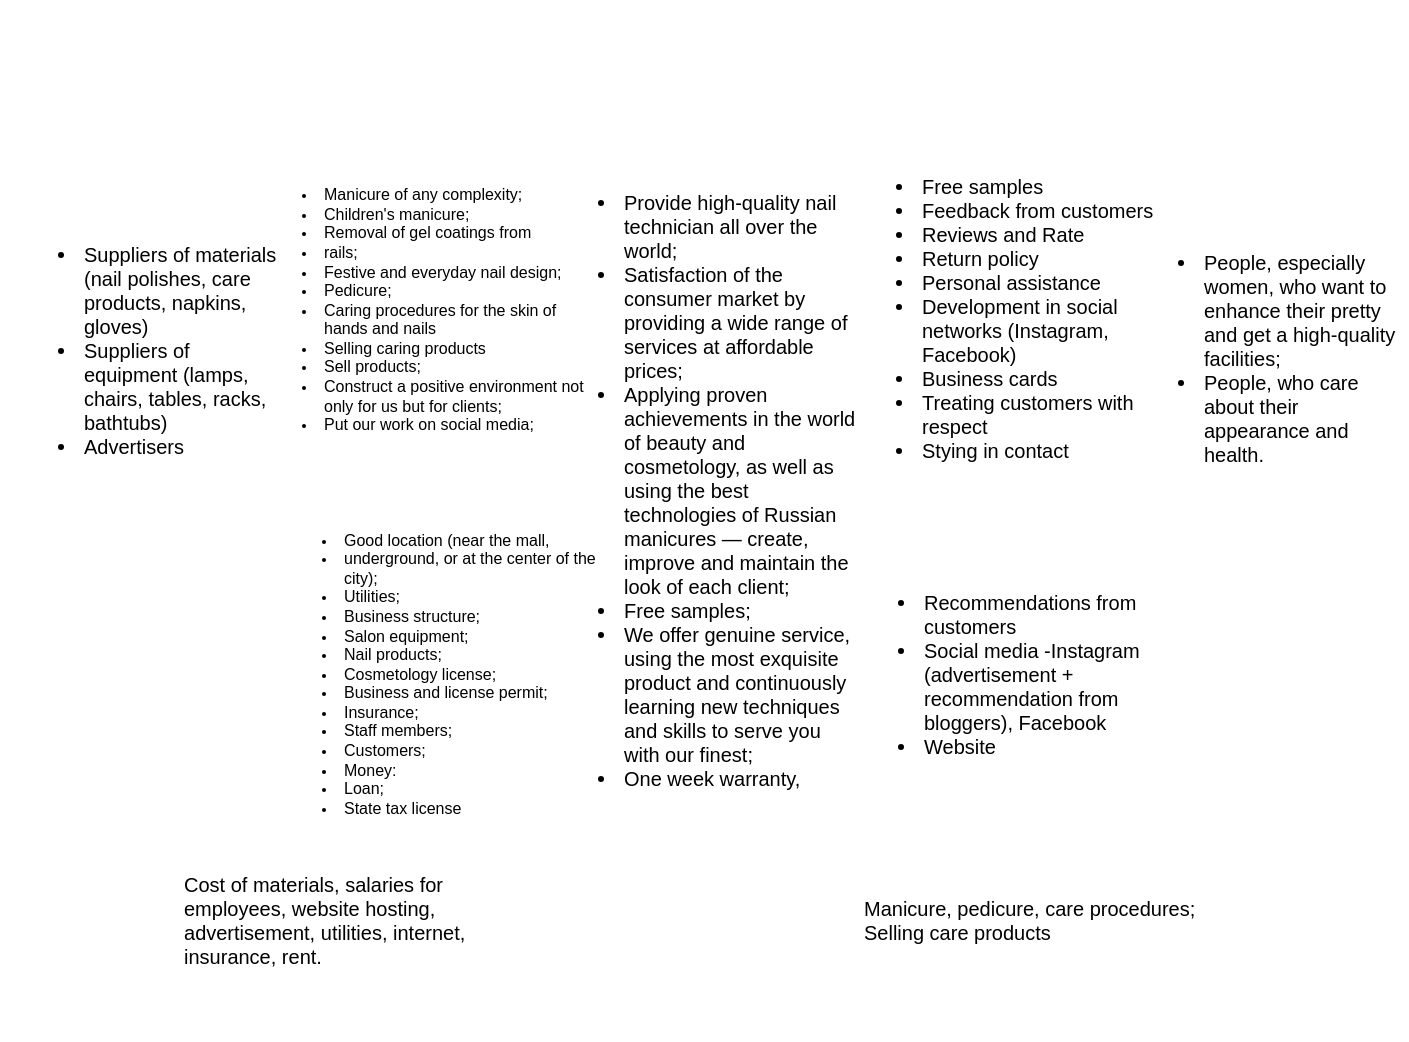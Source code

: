 <mxfile version="20.3.0" type="github">
  <diagram id="hNysKOBTDog-QBm60d1B" name="Страница 1">
    <mxGraphModel dx="1279" dy="588" grid="1" gridSize="10" guides="1" tooltips="1" connect="1" arrows="1" fold="1" page="1" pageScale="1" pageWidth="827" pageHeight="1169" math="0" shadow="0">
      <root>
        <mxCell id="0" />
        <mxCell id="1" parent="0" />
        <mxCell id="PG872-k7Z-UORDNMIddG-2" value="" style="shape=image;verticalLabelPosition=bottom;labelBackgroundColor=default;verticalAlign=top;aspect=fixed;imageAspect=0;image=https://i.pinimg.com/originals/3a/44/4c/3a444cc8c1d7c6cf58ed878ffa77defb.jpg;" vertex="1" parent="1">
          <mxGeometry x="90" y="110" width="693.33" height="520" as="geometry" />
        </mxCell>
        <mxCell id="PG872-k7Z-UORDNMIddG-3" value="&lt;ul style=&quot;font-size: 10px;&quot;&gt;&lt;li&gt;&lt;span style=&quot;&quot;&gt;Suppliers of materials (nail&amp;nbsp;&lt;/span&gt;polishes, care products, napkins, gloves)&lt;/li&gt;&lt;li&gt;Suppliers of equipment (lamps, chairs, tables, racks, bathtubs)&lt;/li&gt;&lt;li&gt;Advertisers&lt;/li&gt;&lt;/ul&gt;" style="text;html=1;strokeColor=none;fillColor=none;align=left;verticalAlign=middle;whiteSpace=wrap;rounded=0;" vertex="1" parent="1">
          <mxGeometry x="80" y="270" width="140" height="30" as="geometry" />
        </mxCell>
        <mxCell id="PG872-k7Z-UORDNMIddG-4" value="&lt;div style=&quot;font-size: 8px;&quot;&gt;&lt;ul style=&quot;&quot;&gt;&lt;li style=&quot;&quot;&gt;Manicure of any complexity;&lt;/li&gt;&lt;li style=&quot;&quot;&gt;Children&#39;s manicure;&lt;/li&gt;&lt;li style=&quot;&quot;&gt;Removal of gel coatings from&lt;/li&gt;&lt;li style=&quot;&quot;&gt;rails;&lt;/li&gt;&lt;li style=&quot;&quot;&gt;Festive and everyday nail design;&lt;/li&gt;&lt;li style=&quot;&quot;&gt;Pedicure;&lt;/li&gt;&lt;li style=&quot;&quot;&gt;Caring procedures for the skin of hands and nails&lt;/li&gt;&lt;li style=&quot;&quot;&gt;Selling caring products&lt;/li&gt;&lt;li style=&quot;&quot;&gt;&lt;span style=&quot;&quot;&gt;Sell products;&lt;/span&gt;&lt;/li&gt;&lt;li style=&quot;&quot;&gt;&lt;span style=&quot;&quot;&gt;Construct a positive environment&amp;nbsp;&lt;/span&gt;not only for us but for clients;&lt;/li&gt;&lt;li style=&quot;&quot;&gt;&lt;span style=&quot;&quot;&gt;Put our work on social media;&lt;/span&gt;&lt;/li&gt;&lt;/ul&gt;&lt;/div&gt;" style="text;html=1;strokeColor=none;fillColor=none;align=left;verticalAlign=middle;whiteSpace=wrap;rounded=0;fontSize=11;" vertex="1" parent="1">
          <mxGeometry x="200" y="250" width="180" height="30" as="geometry" />
        </mxCell>
        <mxCell id="PG872-k7Z-UORDNMIddG-5" value="&lt;div&gt;&lt;ul&gt;&lt;li&gt;Good location (near the mall,&lt;/li&gt;&lt;li&gt;underground, or at the center of the city);&lt;/li&gt;&lt;li&gt;Utilities;&lt;/li&gt;&lt;li&gt;Business structure;&lt;/li&gt;&lt;li&gt;Salon equipment;&lt;/li&gt;&lt;li&gt;Nail products;&lt;/li&gt;&lt;li&gt;Cosmetology license;&lt;/li&gt;&lt;li&gt;Business and license permit;&lt;/li&gt;&lt;li&gt;Insurance;&lt;/li&gt;&lt;li&gt;Staff members;&lt;/li&gt;&lt;li&gt;Customers;&lt;/li&gt;&lt;li&gt;Money:&lt;/li&gt;&lt;li&gt;&lt;span style=&quot;background-color: initial;&quot;&gt;Loan;&lt;/span&gt;&lt;/li&gt;&lt;li&gt;&lt;span style=&quot;background-color: initial;&quot;&gt;State tax license&lt;/span&gt;&lt;/li&gt;&lt;/ul&gt;&lt;/div&gt;" style="text;html=1;strokeColor=none;fillColor=none;align=left;verticalAlign=middle;whiteSpace=wrap;rounded=0;fontSize=8;" vertex="1" parent="1">
          <mxGeometry x="210" y="432" width="170" height="30" as="geometry" />
        </mxCell>
        <mxCell id="PG872-k7Z-UORDNMIddG-6" value="&lt;div&gt;Cost of materials, s&lt;span style=&quot;background-color: initial;&quot;&gt;alaries for employees, website hosting, a&lt;/span&gt;&lt;span style=&quot;background-color: initial;&quot;&gt;dvertisement, u&lt;/span&gt;&lt;span style=&quot;background-color: initial;&quot;&gt;tilities, i&lt;/span&gt;&lt;span style=&quot;background-color: initial;&quot;&gt;nternet, i&lt;/span&gt;&lt;span style=&quot;background-color: initial;&quot;&gt;nsurance, r&lt;/span&gt;&lt;span style=&quot;background-color: initial;&quot;&gt;ent.&lt;/span&gt;&lt;/div&gt;" style="text;html=1;strokeColor=none;fillColor=none;align=left;verticalAlign=middle;whiteSpace=wrap;rounded=0;fontSize=10;" vertex="1" parent="1">
          <mxGeometry x="170" y="555" width="170" height="30" as="geometry" />
        </mxCell>
        <mxCell id="PG872-k7Z-UORDNMIddG-7" value="&lt;div&gt;Manicure, pedicure, care procedures;&lt;/div&gt;&lt;div&gt;Selling care products&lt;/div&gt;" style="text;html=1;strokeColor=none;fillColor=none;align=left;verticalAlign=middle;whiteSpace=wrap;rounded=0;fontSize=10;" vertex="1" parent="1">
          <mxGeometry x="510" y="555" width="170" height="30" as="geometry" />
        </mxCell>
        <mxCell id="PG872-k7Z-UORDNMIddG-8" value="&lt;ul&gt;&lt;li&gt;Provide high-quality nail technician all over the world;&lt;/li&gt;&lt;li&gt;Satisfaction of the consumer market by providing a wide range of services at affordable prices;&lt;/li&gt;&lt;li&gt;Applying proven achievements in the world of beauty and cosmetology, as well as using the best technologies of Russian manicures — create, improve and maintain the look of each client;&lt;/li&gt;&lt;li&gt;Free samples;&lt;/li&gt;&lt;li&gt;We offer genuine service, using the most exquisite product and continuously learning new techniques and skills to serve you with our finest;&lt;/li&gt;&lt;li&gt;One week warranty,&lt;br&gt;&lt;/li&gt;&lt;/ul&gt;" style="text;html=1;strokeColor=none;fillColor=none;align=left;verticalAlign=middle;whiteSpace=wrap;rounded=0;fontSize=10;" vertex="1" parent="1">
          <mxGeometry x="350" y="340" width="160" height="30" as="geometry" />
        </mxCell>
        <mxCell id="PG872-k7Z-UORDNMIddG-9" value="&lt;div&gt;&lt;ul&gt;&lt;li style=&quot;text-align: left;&quot;&gt;Free samples&lt;/li&gt;&lt;li style=&quot;text-align: left;&quot;&gt;Feedback from customers&lt;/li&gt;&lt;li style=&quot;text-align: left;&quot;&gt;Reviews and Rate&lt;/li&gt;&lt;li style=&quot;text-align: left;&quot;&gt;&lt;span style=&quot;background-color: initial;&quot;&gt;Return policy&lt;/span&gt;&lt;/li&gt;&lt;li style=&quot;text-align: left;&quot;&gt;Personal assistance&lt;/li&gt;&lt;li style=&quot;text-align: left;&quot;&gt;Development in social networks (Instagram, Facebook)&lt;/li&gt;&lt;li style=&quot;text-align: left;&quot;&gt;Business cards&lt;/li&gt;&lt;li style=&quot;text-align: left;&quot;&gt;Treating customers with respect&lt;/li&gt;&lt;li style=&quot;text-align: left;&quot;&gt;Stying in contact&lt;/li&gt;&lt;/ul&gt;&lt;/div&gt;&lt;div&gt;&lt;br&gt;&lt;/div&gt;" style="text;html=1;strokeColor=none;fillColor=none;align=center;verticalAlign=middle;whiteSpace=wrap;rounded=0;fontSize=10;" vertex="1" parent="1">
          <mxGeometry x="500" y="260" width="160" height="30" as="geometry" />
        </mxCell>
        <mxCell id="PG872-k7Z-UORDNMIddG-10" value="&lt;div&gt;&lt;ul&gt;&lt;li&gt;People, especially women, who want to enhance their pretty and get a high-quality facilities;&lt;/li&gt;&lt;li&gt;People, who care about their appearance and health.&lt;/li&gt;&lt;/ul&gt;&lt;/div&gt;&lt;div&gt;&lt;br&gt;&lt;/div&gt;" style="text;html=1;strokeColor=none;fillColor=none;align=left;verticalAlign=middle;whiteSpace=wrap;rounded=0;fontSize=10;" vertex="1" parent="1">
          <mxGeometry x="640" y="280" width="140" height="30" as="geometry" />
        </mxCell>
        <mxCell id="PG872-k7Z-UORDNMIddG-11" value="&lt;ul&gt;&lt;li&gt;Recommendations from customers&lt;/li&gt;&lt;li&gt;Social media -Instagram (advertisement + recommendation from bloggers), Facebook&lt;/li&gt;&lt;li&gt;Website&lt;/li&gt;&lt;/ul&gt;" style="text;html=1;strokeColor=none;fillColor=none;align=left;verticalAlign=middle;whiteSpace=wrap;rounded=0;fontSize=10;" vertex="1" parent="1">
          <mxGeometry x="500" y="432" width="150" height="30" as="geometry" />
        </mxCell>
      </root>
    </mxGraphModel>
  </diagram>
</mxfile>

